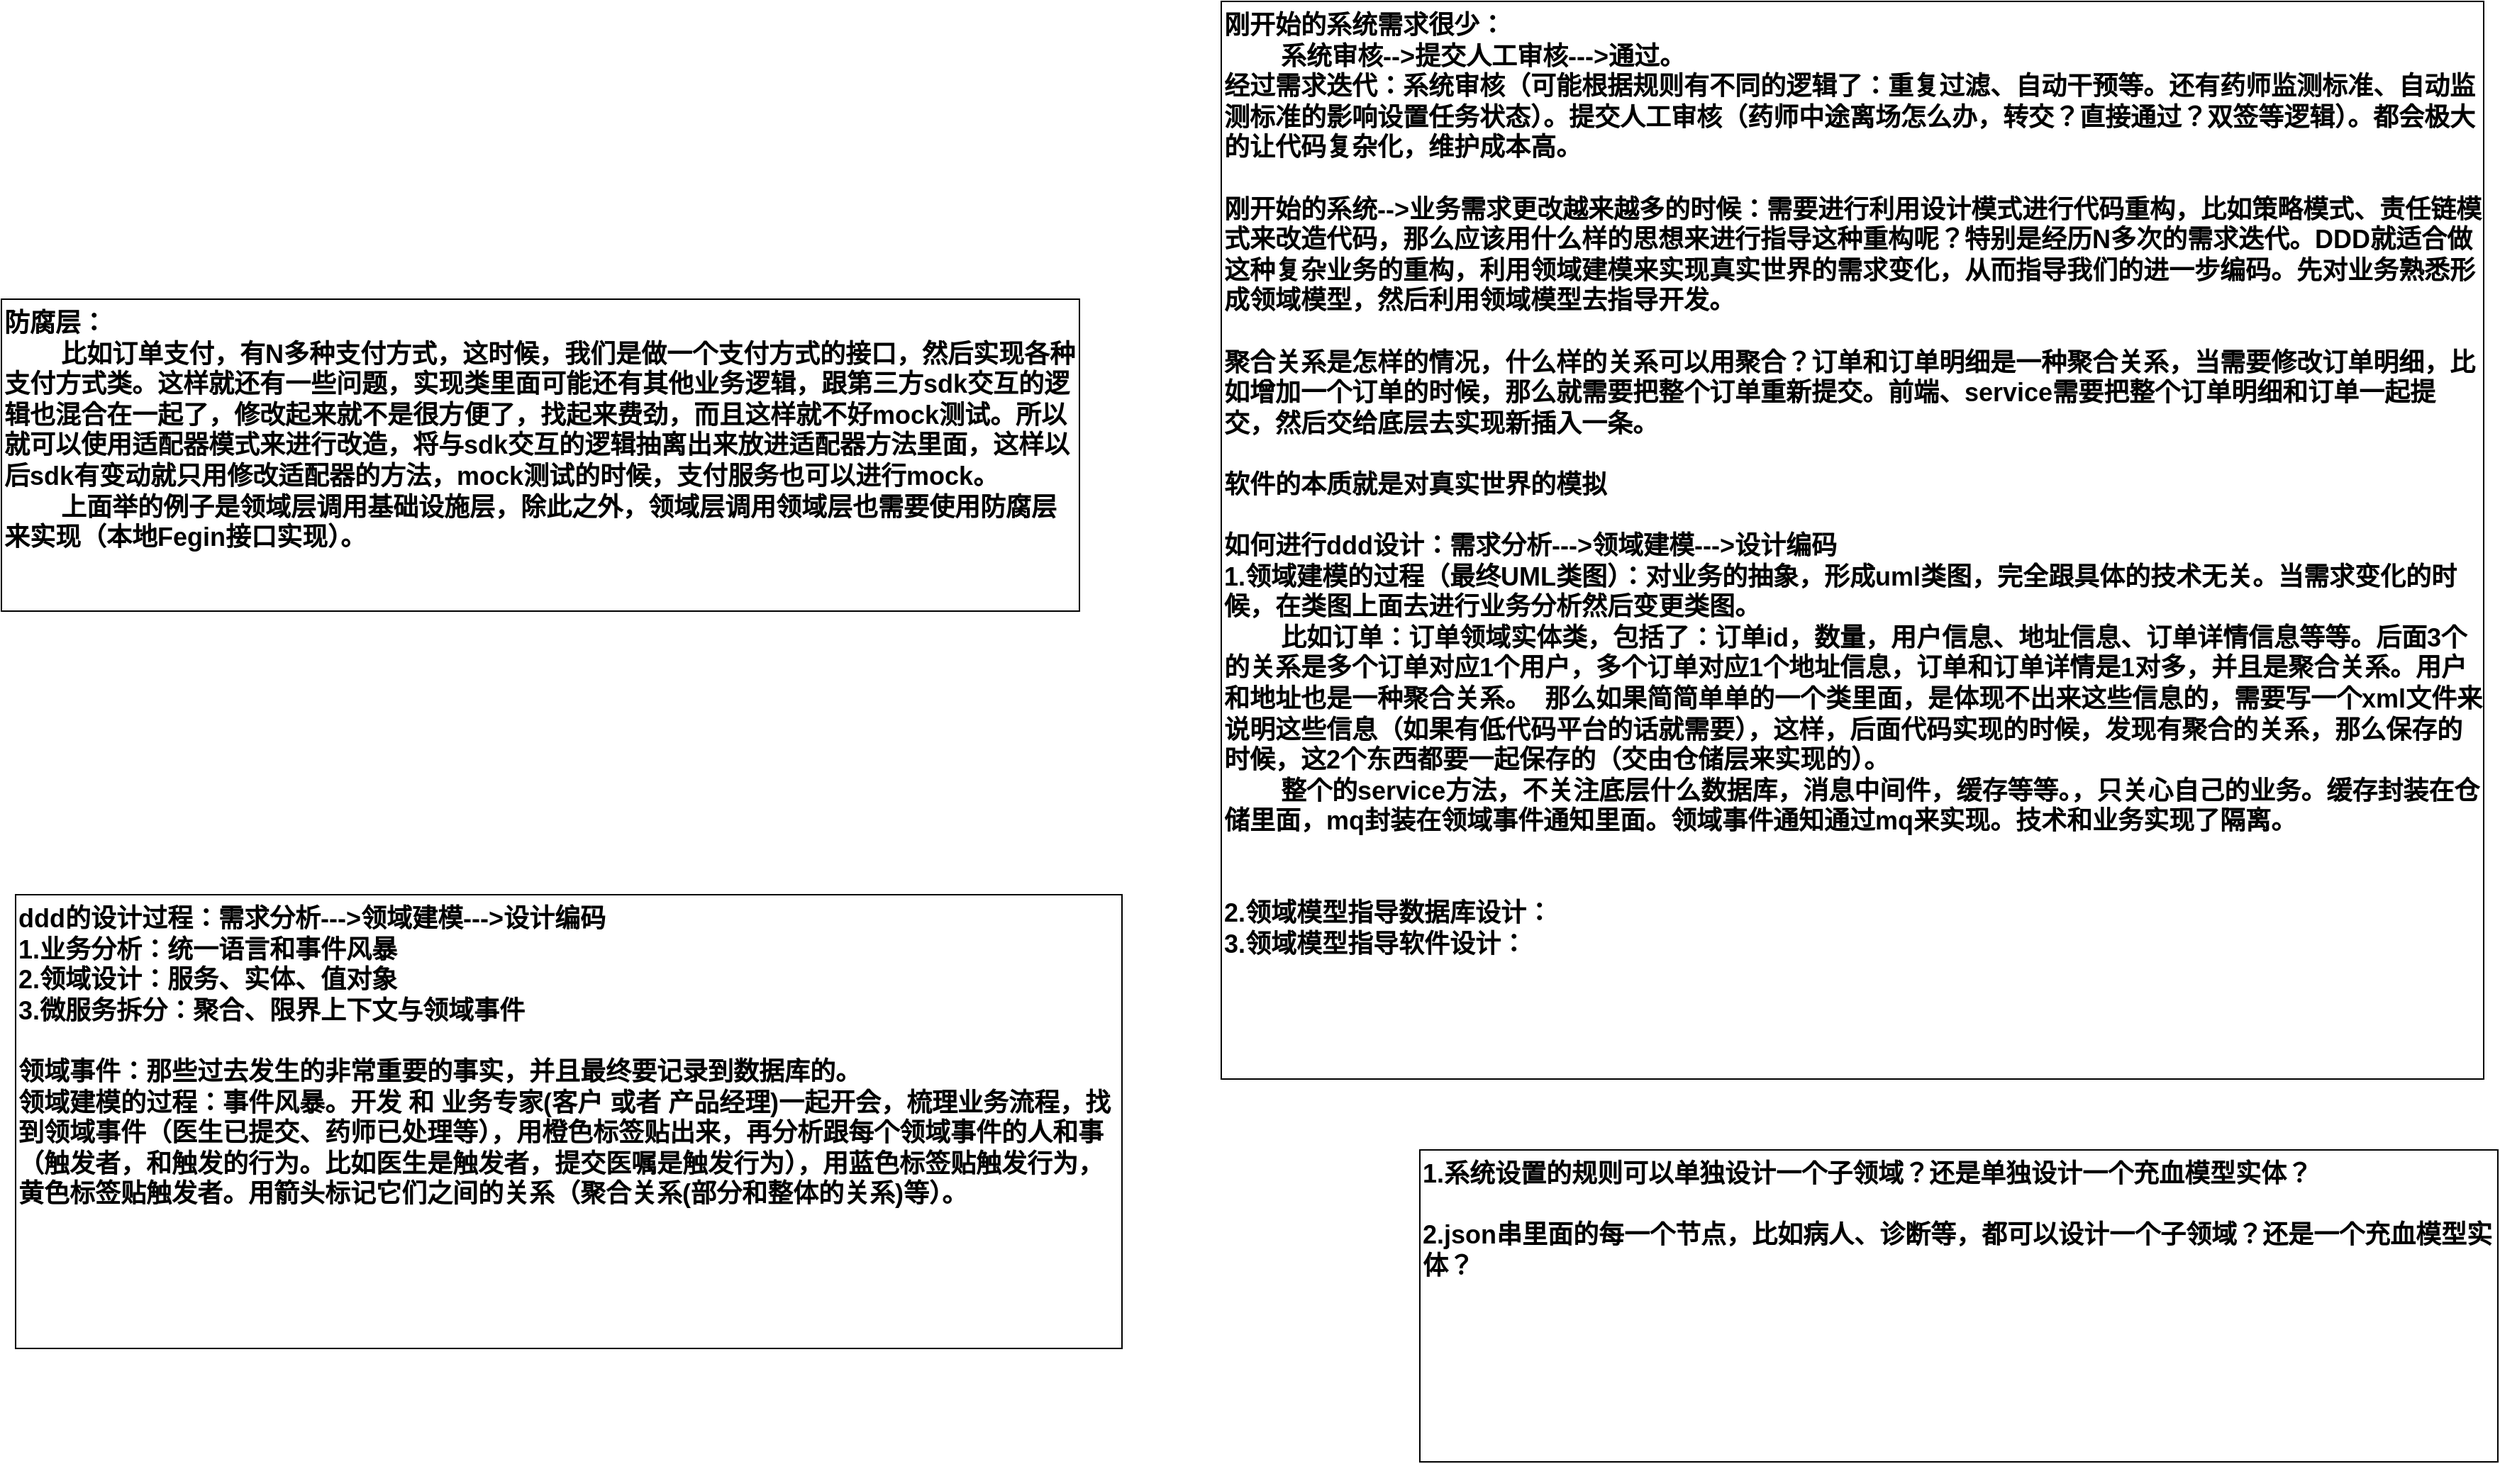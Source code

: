 <mxfile version="27.1.4">
  <diagram name="第 1 页" id="4cmuizqChZSZ_57hS7zJ">
    <mxGraphModel dx="4031" dy="2421" grid="1" gridSize="10" guides="1" tooltips="1" connect="1" arrows="1" fold="1" page="1" pageScale="1" pageWidth="827" pageHeight="1169" math="0" shadow="0">
      <root>
        <mxCell id="0" />
        <mxCell id="1" parent="0" />
        <mxCell id="rPxvf-ZjiWcw2DGCV5X8-1" value="1.系统设置的规则可以单独设计一个子领域？还是单独设计一个充血模型实体？&lt;div&gt;&lt;br&gt;&lt;/div&gt;&lt;div&gt;2.json串里面的每一个节点，比如病人、诊断等，都可以设计一个子领域？还是一个充血模型实体？&lt;/div&gt;" style="rounded=0;whiteSpace=wrap;html=1;fontStyle=1;fontSize=18;verticalAlign=top;align=left;" parent="1" vertex="1">
          <mxGeometry x="30" y="280" width="760" height="220" as="geometry" />
        </mxCell>
        <mxCell id="rPxvf-ZjiWcw2DGCV5X8-2" value="刚开始的系统需求很少：&lt;div&gt;&lt;span style=&quot;white-space: pre;&quot;&gt;&#x9;&lt;/span&gt;系统审核--&amp;gt;提交人工审核---&amp;gt;通过。&lt;br&gt;&lt;/div&gt;&lt;div&gt;经过需求迭代：系统审核（可能根据规则有不同的逻辑了：重复过滤、自动干预等。还有药师监测标准、自动监测标准的影响设置任务状态）。提交人工审核（药师中途离场怎么办，转交？直接通过？双签等逻辑）。都会极大的让代码复杂化，维护成本高。&lt;/div&gt;&lt;div&gt;&lt;br&gt;&lt;/div&gt;&lt;div&gt;刚开始的系统--&amp;gt;业务需求更改越来越多的时候：需要进行利用设计模式进行代码重构，比如策略模式、责任链模式来改造代码，那么应该用什么样的思想来进行指导这种重构呢？特别是经历N多次的需求迭代。DDD就适合做这种复杂业务的重构，利用领域建模来实现真实世界的需求变化，从而指导我们的进一步编码。先对业务熟悉形成领域模型，然后利用领域模型去指导开发。&lt;/div&gt;&lt;div&gt;&lt;br&gt;&lt;/div&gt;&lt;div&gt;聚合关系是怎样的情况，什么样的关系可以用聚合？订单和订单明细是一种聚合关系，当需要修改订单明细，比如增加一个订单的时候，那么就需要把整个订单重新提交。前端、service需要把整个订单明细和订单一起提交，然后交给底层去实现新插入一条。&lt;/div&gt;&lt;div&gt;&lt;br&gt;&lt;/div&gt;&lt;div&gt;软件的本质就是对真实世界的模拟&lt;/div&gt;&lt;div&gt;&lt;br&gt;&lt;/div&gt;&lt;div&gt;如何进行ddd设计：&lt;span style=&quot;background-color: transparent; color: light-dark(rgb(0, 0, 0), rgb(255, 255, 255));&quot;&gt;需求分析---&amp;gt;领域建模---&amp;gt;设计编码&lt;/span&gt;&lt;/div&gt;&lt;div&gt;1.领域建模的过程（最终UML类图）：对业务的抽象，形成uml类图，完全跟具体的技术无关。当需求变化的时候，在类图上面去进行业务分析然后变更类图。&lt;/div&gt;&lt;div&gt;&lt;span style=&quot;white-space: pre;&quot;&gt;&#x9;&lt;/span&gt;比如订单：订单领域实体类，包括了：订单id，数量，用户信息、地址信息、订单详情信息等等。后面3个的关系是多个订单对应1个用户，多个订单对应1个地址信息，订单和订单详情是1对多，并且是聚合关系。用户和地址也是一种聚合关系。&amp;nbsp; 那么如果简简单单的一个类里面，是体现不出来这些信息的，需要写一个xml文件来说明这些信息（如果有低代码平台的话就需要），这样，后面代码实现的时候，发现有聚合的关系，那么保存的时候，这2个东西都要一起保存的（交由仓储层来实现的）。&lt;br&gt;&lt;/div&gt;&lt;div&gt;&lt;span style=&quot;white-space: pre;&quot;&gt;&#x9;&lt;/span&gt;整个的service方法，不关注底层什么数据库，消息中间件，缓存等等。，只关心自己的业务。缓存封装在仓储里面，mq封装在领域事件通知里面。领域事件通知通过mq来实现。技术和业务实现了隔离。&lt;br&gt;&lt;/div&gt;&lt;div&gt;&lt;br&gt;&lt;/div&gt;&lt;div&gt;&lt;br&gt;&lt;/div&gt;&lt;div&gt;2.领域模型指导数据库设计：&lt;/div&gt;&lt;div&gt;3.领域模型指导软件设计：&lt;/div&gt;" style="rounded=0;whiteSpace=wrap;html=1;fontStyle=1;fontSize=18;verticalAlign=top;align=left;" parent="1" vertex="1">
          <mxGeometry x="-110" y="-530" width="890" height="760" as="geometry" />
        </mxCell>
        <mxCell id="UmYx8IvlajbbxUEQeoFi-1" value="ddd的设计过程：需求分析---&amp;gt;领域建模---&amp;gt;设计编码&lt;div&gt;1.业务分析：统一语言和事件风暴&lt;/div&gt;&lt;div&gt;2.领域设计：服务、实体、值对象&lt;/div&gt;&lt;div&gt;3.微服务拆分：聚合、限界上下文与领域事件&lt;/div&gt;&lt;div&gt;&lt;br&gt;&lt;/div&gt;&lt;div&gt;领域事件：那些过去发生的非常重要的事实，并且最终要记录到数据库的。&lt;/div&gt;&lt;div&gt;领域建模的过程：事件风暴。开发 和 业务专家(客户 或者 产品经理)一起开会，梳理业务流程，找到领域事件（医生已提交、药师已处理等），用橙色标签贴出来，再分析跟每个领域事件的人和事（触发者，和触发的行为。比如医生是触发者，提交医嘱是触发行为），用蓝色标签贴触发行为，黄色标签贴触发者。用箭头标记它们之间的关系（聚合关系(部分和整体的关系)等）。&lt;/div&gt;" style="rounded=0;whiteSpace=wrap;html=1;fontStyle=1;fontSize=18;verticalAlign=top;align=left;" parent="1" vertex="1">
          <mxGeometry x="-960" y="100" width="780" height="320" as="geometry" />
        </mxCell>
        <mxCell id="UmYx8IvlajbbxUEQeoFi-2" value="防腐层：&lt;div&gt;&lt;span style=&quot;white-space: pre;&quot;&gt;&#x9;&lt;/span&gt;比如订单支付，有N多种支付方式，这时候，我们是做一个支付方式的接口，然后实现各种支付方式类。这样就还有一些问题，实现类里面可能还有其他业务逻辑，跟第三方sdk交互的逻辑也混合在一起了，修改起来就不是很方便了，找起来费劲，而且这样就不好mock测试。所以就可以使用适配器模式来进行改造，将与sdk交互的逻辑抽离出来放进适配器方法里面，这样以后sdk有变动就只用修改适配器的方法，mock测试的时候，支付服务也可以进行mock。&lt;br&gt;&lt;/div&gt;&lt;div&gt;&lt;span style=&quot;white-space: pre;&quot;&gt;&#x9;&lt;/span&gt;上面举的例子是领域层调用基础设施层，除此之外，领域层调用领域层也需要使用防腐层来实现（本地Fegin接口实现）。&lt;br&gt;&lt;/div&gt;" style="rounded=0;whiteSpace=wrap;html=1;fontStyle=1;fontSize=18;verticalAlign=top;align=left;" parent="1" vertex="1">
          <mxGeometry x="-970" y="-320" width="760" height="220" as="geometry" />
        </mxCell>
      </root>
    </mxGraphModel>
  </diagram>
</mxfile>
